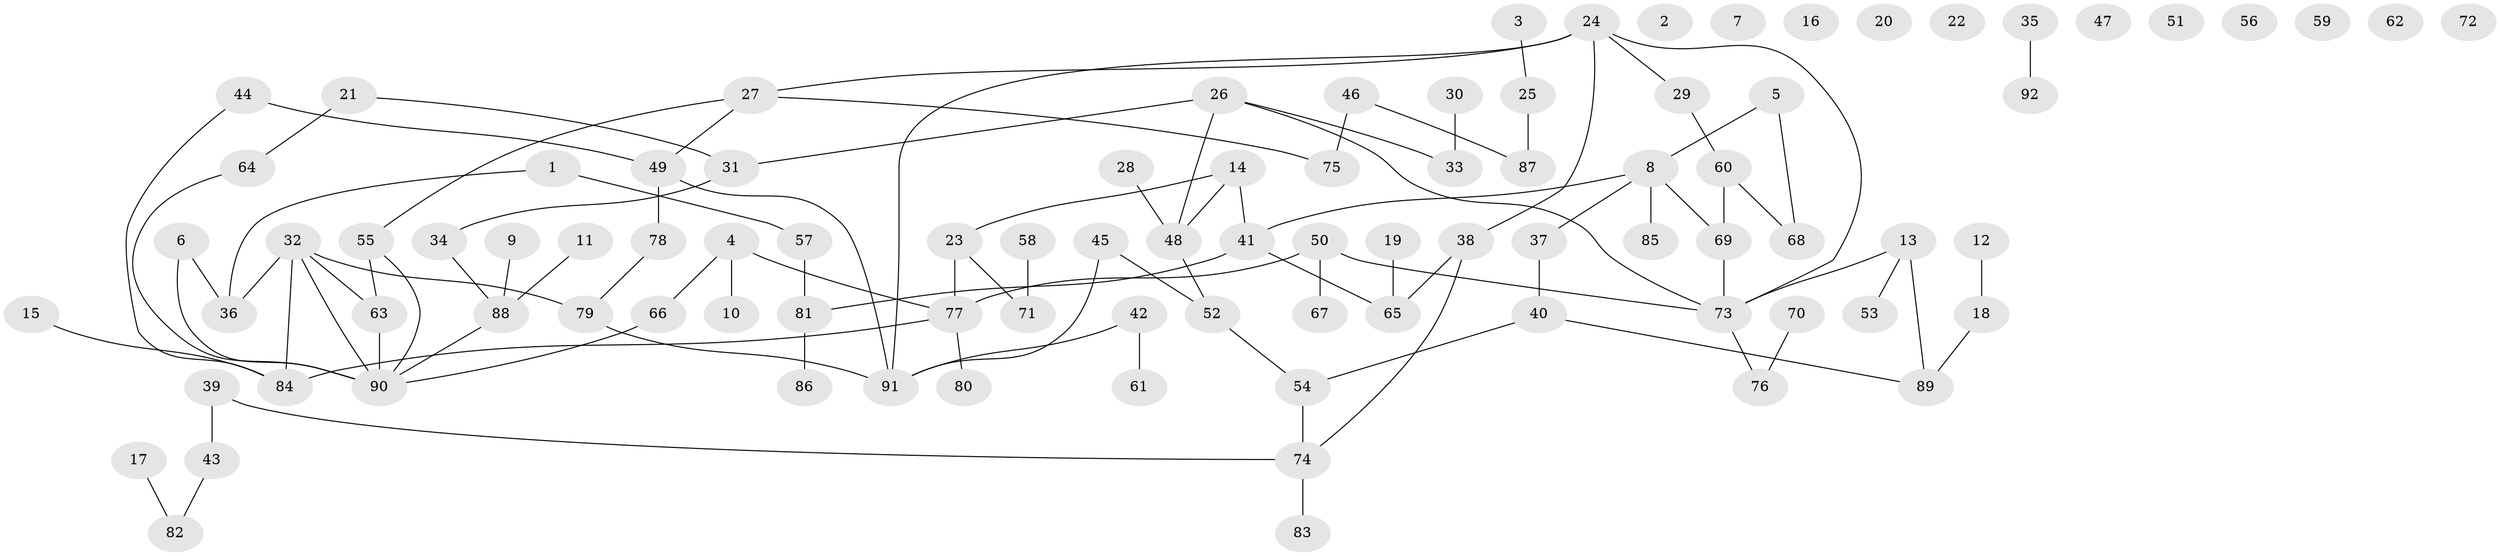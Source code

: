 // Generated by graph-tools (version 1.1) at 2025/12/03/09/25 04:12:53]
// undirected, 92 vertices, 100 edges
graph export_dot {
graph [start="1"]
  node [color=gray90,style=filled];
  1;
  2;
  3;
  4;
  5;
  6;
  7;
  8;
  9;
  10;
  11;
  12;
  13;
  14;
  15;
  16;
  17;
  18;
  19;
  20;
  21;
  22;
  23;
  24;
  25;
  26;
  27;
  28;
  29;
  30;
  31;
  32;
  33;
  34;
  35;
  36;
  37;
  38;
  39;
  40;
  41;
  42;
  43;
  44;
  45;
  46;
  47;
  48;
  49;
  50;
  51;
  52;
  53;
  54;
  55;
  56;
  57;
  58;
  59;
  60;
  61;
  62;
  63;
  64;
  65;
  66;
  67;
  68;
  69;
  70;
  71;
  72;
  73;
  74;
  75;
  76;
  77;
  78;
  79;
  80;
  81;
  82;
  83;
  84;
  85;
  86;
  87;
  88;
  89;
  90;
  91;
  92;
  1 -- 36;
  1 -- 57;
  3 -- 25;
  4 -- 10;
  4 -- 66;
  4 -- 77;
  5 -- 8;
  5 -- 68;
  6 -- 36;
  6 -- 90;
  8 -- 37;
  8 -- 41;
  8 -- 69;
  8 -- 85;
  9 -- 88;
  11 -- 88;
  12 -- 18;
  13 -- 53;
  13 -- 73;
  13 -- 89;
  14 -- 23;
  14 -- 41;
  14 -- 48;
  15 -- 84;
  17 -- 82;
  18 -- 89;
  19 -- 65;
  21 -- 31;
  21 -- 64;
  23 -- 71;
  23 -- 77;
  24 -- 27;
  24 -- 29;
  24 -- 38;
  24 -- 73;
  24 -- 91;
  25 -- 87;
  26 -- 31;
  26 -- 33;
  26 -- 48;
  26 -- 73;
  27 -- 49;
  27 -- 55;
  27 -- 75;
  28 -- 48;
  29 -- 60;
  30 -- 33;
  31 -- 34;
  32 -- 36;
  32 -- 63;
  32 -- 79;
  32 -- 84;
  32 -- 90;
  34 -- 88;
  35 -- 92;
  37 -- 40;
  38 -- 65;
  38 -- 74;
  39 -- 43;
  39 -- 74;
  40 -- 54;
  40 -- 89;
  41 -- 65;
  41 -- 81;
  42 -- 61;
  42 -- 91;
  43 -- 82;
  44 -- 49;
  44 -- 84;
  45 -- 52;
  45 -- 91;
  46 -- 75;
  46 -- 87;
  48 -- 52;
  49 -- 78;
  49 -- 91;
  50 -- 67;
  50 -- 73;
  50 -- 77;
  52 -- 54;
  54 -- 74;
  55 -- 63;
  55 -- 90;
  57 -- 81;
  58 -- 71;
  60 -- 68;
  60 -- 69;
  63 -- 90;
  64 -- 90;
  66 -- 90;
  69 -- 73;
  70 -- 76;
  73 -- 76;
  74 -- 83;
  77 -- 80;
  77 -- 84;
  78 -- 79;
  79 -- 91;
  81 -- 86;
  88 -- 90;
}

